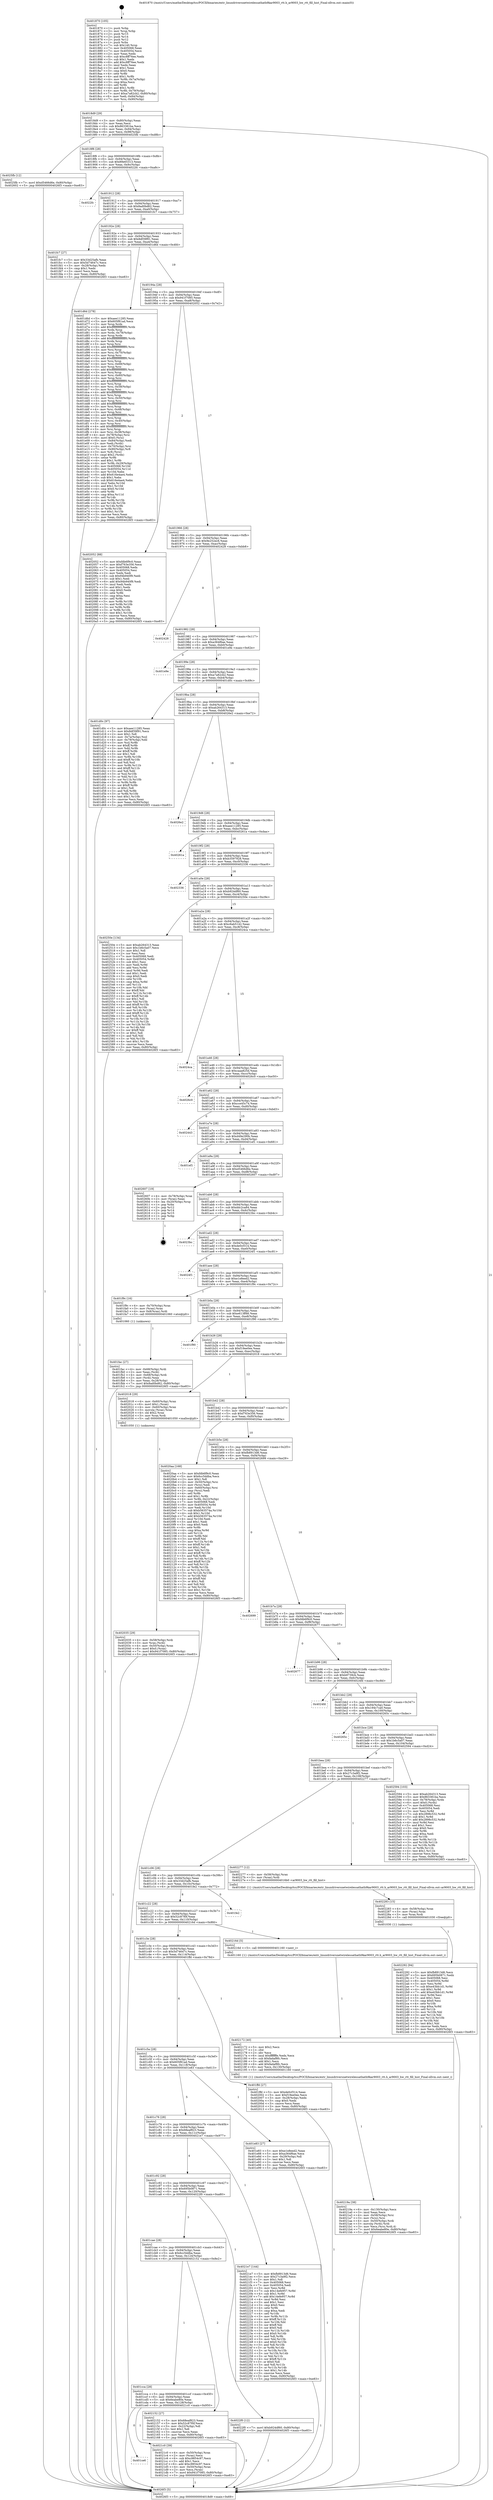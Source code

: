 digraph "0x401870" {
  label = "0x401870 (/mnt/c/Users/mathe/Desktop/tcc/POCII/binaries/extr_linuxdriversnetwirelessathath9kar9003_rtt.h_ar9003_hw_rtt_fill_hist_Final-ollvm.out::main(0))"
  labelloc = "t"
  node[shape=record]

  Entry [label="",width=0.3,height=0.3,shape=circle,fillcolor=black,style=filled]
  "0x4018d9" [label="{
     0x4018d9 [29]\l
     | [instrs]\l
     &nbsp;&nbsp;0x4018d9 \<+3\>: mov -0x80(%rbp),%eax\l
     &nbsp;&nbsp;0x4018dc \<+2\>: mov %eax,%ecx\l
     &nbsp;&nbsp;0x4018de \<+6\>: sub $0x863381ba,%ecx\l
     &nbsp;&nbsp;0x4018e4 \<+6\>: mov %eax,-0x94(%rbp)\l
     &nbsp;&nbsp;0x4018ea \<+6\>: mov %ecx,-0x98(%rbp)\l
     &nbsp;&nbsp;0x4018f0 \<+6\>: je 00000000004025fb \<main+0xd8b\>\l
  }"]
  "0x4025fb" [label="{
     0x4025fb [12]\l
     | [instrs]\l
     &nbsp;&nbsp;0x4025fb \<+7\>: movl $0xd5466d6e,-0x80(%rbp)\l
     &nbsp;&nbsp;0x402602 \<+5\>: jmp 00000000004026f3 \<main+0xe83\>\l
  }"]
  "0x4018f6" [label="{
     0x4018f6 [28]\l
     | [instrs]\l
     &nbsp;&nbsp;0x4018f6 \<+5\>: jmp 00000000004018fb \<main+0x8b\>\l
     &nbsp;&nbsp;0x4018fb \<+6\>: mov -0x94(%rbp),%eax\l
     &nbsp;&nbsp;0x401901 \<+5\>: sub $0x89e65313,%eax\l
     &nbsp;&nbsp;0x401906 \<+6\>: mov %eax,-0x9c(%rbp)\l
     &nbsp;&nbsp;0x40190c \<+6\>: je 00000000004022fc \<main+0xa8c\>\l
  }"]
  Exit [label="",width=0.3,height=0.3,shape=circle,fillcolor=black,style=filled,peripheries=2]
  "0x4022fc" [label="{
     0x4022fc\l
  }", style=dashed]
  "0x401912" [label="{
     0x401912 [28]\l
     | [instrs]\l
     &nbsp;&nbsp;0x401912 \<+5\>: jmp 0000000000401917 \<main+0xa7\>\l
     &nbsp;&nbsp;0x401917 \<+6\>: mov -0x94(%rbp),%eax\l
     &nbsp;&nbsp;0x40191d \<+5\>: sub $0x8ad0bd62,%eax\l
     &nbsp;&nbsp;0x401922 \<+6\>: mov %eax,-0xa0(%rbp)\l
     &nbsp;&nbsp;0x401928 \<+6\>: je 0000000000401fc7 \<main+0x757\>\l
  }"]
  "0x402292" [label="{
     0x402292 [94]\l
     | [instrs]\l
     &nbsp;&nbsp;0x402292 \<+5\>: mov $0xfb8913d6,%ecx\l
     &nbsp;&nbsp;0x402297 \<+5\>: mov $0x695b0871,%edx\l
     &nbsp;&nbsp;0x40229c \<+7\>: mov 0x405068,%esi\l
     &nbsp;&nbsp;0x4022a3 \<+8\>: mov 0x405054,%r8d\l
     &nbsp;&nbsp;0x4022ab \<+3\>: mov %esi,%r9d\l
     &nbsp;&nbsp;0x4022ae \<+7\>: sub $0xe43bb1d1,%r9d\l
     &nbsp;&nbsp;0x4022b5 \<+4\>: sub $0x1,%r9d\l
     &nbsp;&nbsp;0x4022b9 \<+7\>: add $0xe43bb1d1,%r9d\l
     &nbsp;&nbsp;0x4022c0 \<+4\>: imul %r9d,%esi\l
     &nbsp;&nbsp;0x4022c4 \<+3\>: and $0x1,%esi\l
     &nbsp;&nbsp;0x4022c7 \<+3\>: cmp $0x0,%esi\l
     &nbsp;&nbsp;0x4022ca \<+4\>: sete %r10b\l
     &nbsp;&nbsp;0x4022ce \<+4\>: cmp $0xa,%r8d\l
     &nbsp;&nbsp;0x4022d2 \<+4\>: setl %r11b\l
     &nbsp;&nbsp;0x4022d6 \<+3\>: mov %r10b,%bl\l
     &nbsp;&nbsp;0x4022d9 \<+3\>: and %r11b,%bl\l
     &nbsp;&nbsp;0x4022dc \<+3\>: xor %r11b,%r10b\l
     &nbsp;&nbsp;0x4022df \<+3\>: or %r10b,%bl\l
     &nbsp;&nbsp;0x4022e2 \<+3\>: test $0x1,%bl\l
     &nbsp;&nbsp;0x4022e5 \<+3\>: cmovne %edx,%ecx\l
     &nbsp;&nbsp;0x4022e8 \<+3\>: mov %ecx,-0x80(%rbp)\l
     &nbsp;&nbsp;0x4022eb \<+5\>: jmp 00000000004026f3 \<main+0xe83\>\l
  }"]
  "0x401fc7" [label="{
     0x401fc7 [27]\l
     | [instrs]\l
     &nbsp;&nbsp;0x401fc7 \<+5\>: mov $0x33d25afb,%eax\l
     &nbsp;&nbsp;0x401fcc \<+5\>: mov $0x5d74647c,%ecx\l
     &nbsp;&nbsp;0x401fd1 \<+3\>: mov -0x28(%rbp),%edx\l
     &nbsp;&nbsp;0x401fd4 \<+3\>: cmp $0x1,%edx\l
     &nbsp;&nbsp;0x401fd7 \<+3\>: cmovl %ecx,%eax\l
     &nbsp;&nbsp;0x401fda \<+3\>: mov %eax,-0x80(%rbp)\l
     &nbsp;&nbsp;0x401fdd \<+5\>: jmp 00000000004026f3 \<main+0xe83\>\l
  }"]
  "0x40192e" [label="{
     0x40192e [28]\l
     | [instrs]\l
     &nbsp;&nbsp;0x40192e \<+5\>: jmp 0000000000401933 \<main+0xc3\>\l
     &nbsp;&nbsp;0x401933 \<+6\>: mov -0x94(%rbp),%eax\l
     &nbsp;&nbsp;0x401939 \<+5\>: sub $0x8df39f91,%eax\l
     &nbsp;&nbsp;0x40193e \<+6\>: mov %eax,-0xa4(%rbp)\l
     &nbsp;&nbsp;0x401944 \<+6\>: je 0000000000401d6d \<main+0x4fd\>\l
  }"]
  "0x402283" [label="{
     0x402283 [15]\l
     | [instrs]\l
     &nbsp;&nbsp;0x402283 \<+4\>: mov -0x58(%rbp),%rax\l
     &nbsp;&nbsp;0x402287 \<+3\>: mov (%rax),%rax\l
     &nbsp;&nbsp;0x40228a \<+3\>: mov %rax,%rdi\l
     &nbsp;&nbsp;0x40228d \<+5\>: call 0000000000401030 \<free@plt\>\l
     | [calls]\l
     &nbsp;&nbsp;0x401030 \{1\} (unknown)\l
  }"]
  "0x401d6d" [label="{
     0x401d6d [278]\l
     | [instrs]\l
     &nbsp;&nbsp;0x401d6d \<+5\>: mov $0xaee11285,%eax\l
     &nbsp;&nbsp;0x401d72 \<+5\>: mov $0x605f81ad,%ecx\l
     &nbsp;&nbsp;0x401d77 \<+3\>: mov %rsp,%rdx\l
     &nbsp;&nbsp;0x401d7a \<+4\>: add $0xfffffffffffffff0,%rdx\l
     &nbsp;&nbsp;0x401d7e \<+3\>: mov %rdx,%rsp\l
     &nbsp;&nbsp;0x401d81 \<+4\>: mov %rdx,-0x78(%rbp)\l
     &nbsp;&nbsp;0x401d85 \<+3\>: mov %rsp,%rdx\l
     &nbsp;&nbsp;0x401d88 \<+4\>: add $0xfffffffffffffff0,%rdx\l
     &nbsp;&nbsp;0x401d8c \<+3\>: mov %rdx,%rsp\l
     &nbsp;&nbsp;0x401d8f \<+3\>: mov %rsp,%rsi\l
     &nbsp;&nbsp;0x401d92 \<+4\>: add $0xfffffffffffffff0,%rsi\l
     &nbsp;&nbsp;0x401d96 \<+3\>: mov %rsi,%rsp\l
     &nbsp;&nbsp;0x401d99 \<+4\>: mov %rsi,-0x70(%rbp)\l
     &nbsp;&nbsp;0x401d9d \<+3\>: mov %rsp,%rsi\l
     &nbsp;&nbsp;0x401da0 \<+4\>: add $0xfffffffffffffff0,%rsi\l
     &nbsp;&nbsp;0x401da4 \<+3\>: mov %rsi,%rsp\l
     &nbsp;&nbsp;0x401da7 \<+4\>: mov %rsi,-0x68(%rbp)\l
     &nbsp;&nbsp;0x401dab \<+3\>: mov %rsp,%rsi\l
     &nbsp;&nbsp;0x401dae \<+4\>: add $0xfffffffffffffff0,%rsi\l
     &nbsp;&nbsp;0x401db2 \<+3\>: mov %rsi,%rsp\l
     &nbsp;&nbsp;0x401db5 \<+4\>: mov %rsi,-0x60(%rbp)\l
     &nbsp;&nbsp;0x401db9 \<+3\>: mov %rsp,%rsi\l
     &nbsp;&nbsp;0x401dbc \<+4\>: add $0xfffffffffffffff0,%rsi\l
     &nbsp;&nbsp;0x401dc0 \<+3\>: mov %rsi,%rsp\l
     &nbsp;&nbsp;0x401dc3 \<+4\>: mov %rsi,-0x58(%rbp)\l
     &nbsp;&nbsp;0x401dc7 \<+3\>: mov %rsp,%rsi\l
     &nbsp;&nbsp;0x401dca \<+4\>: add $0xfffffffffffffff0,%rsi\l
     &nbsp;&nbsp;0x401dce \<+3\>: mov %rsi,%rsp\l
     &nbsp;&nbsp;0x401dd1 \<+4\>: mov %rsi,-0x50(%rbp)\l
     &nbsp;&nbsp;0x401dd5 \<+3\>: mov %rsp,%rsi\l
     &nbsp;&nbsp;0x401dd8 \<+4\>: add $0xfffffffffffffff0,%rsi\l
     &nbsp;&nbsp;0x401ddc \<+3\>: mov %rsi,%rsp\l
     &nbsp;&nbsp;0x401ddf \<+4\>: mov %rsi,-0x48(%rbp)\l
     &nbsp;&nbsp;0x401de3 \<+3\>: mov %rsp,%rsi\l
     &nbsp;&nbsp;0x401de6 \<+4\>: add $0xfffffffffffffff0,%rsi\l
     &nbsp;&nbsp;0x401dea \<+3\>: mov %rsi,%rsp\l
     &nbsp;&nbsp;0x401ded \<+4\>: mov %rsi,-0x40(%rbp)\l
     &nbsp;&nbsp;0x401df1 \<+3\>: mov %rsp,%rsi\l
     &nbsp;&nbsp;0x401df4 \<+4\>: add $0xfffffffffffffff0,%rsi\l
     &nbsp;&nbsp;0x401df8 \<+3\>: mov %rsi,%rsp\l
     &nbsp;&nbsp;0x401dfb \<+4\>: mov %rsi,-0x38(%rbp)\l
     &nbsp;&nbsp;0x401dff \<+4\>: mov -0x78(%rbp),%rsi\l
     &nbsp;&nbsp;0x401e03 \<+6\>: movl $0x0,(%rsi)\l
     &nbsp;&nbsp;0x401e09 \<+6\>: mov -0x84(%rbp),%edi\l
     &nbsp;&nbsp;0x401e0f \<+2\>: mov %edi,(%rdx)\l
     &nbsp;&nbsp;0x401e11 \<+4\>: mov -0x70(%rbp),%rsi\l
     &nbsp;&nbsp;0x401e15 \<+7\>: mov -0x90(%rbp),%r8\l
     &nbsp;&nbsp;0x401e1c \<+3\>: mov %r8,(%rsi)\l
     &nbsp;&nbsp;0x401e1f \<+3\>: cmpl $0x2,(%rdx)\l
     &nbsp;&nbsp;0x401e22 \<+4\>: setne %r9b\l
     &nbsp;&nbsp;0x401e26 \<+4\>: and $0x1,%r9b\l
     &nbsp;&nbsp;0x401e2a \<+4\>: mov %r9b,-0x29(%rbp)\l
     &nbsp;&nbsp;0x401e2e \<+8\>: mov 0x405068,%r10d\l
     &nbsp;&nbsp;0x401e36 \<+8\>: mov 0x405054,%r11d\l
     &nbsp;&nbsp;0x401e3e \<+3\>: mov %r10d,%ebx\l
     &nbsp;&nbsp;0x401e41 \<+6\>: add $0x616e4ae4,%ebx\l
     &nbsp;&nbsp;0x401e47 \<+3\>: sub $0x1,%ebx\l
     &nbsp;&nbsp;0x401e4a \<+6\>: sub $0x616e4ae4,%ebx\l
     &nbsp;&nbsp;0x401e50 \<+4\>: imul %ebx,%r10d\l
     &nbsp;&nbsp;0x401e54 \<+4\>: and $0x1,%r10d\l
     &nbsp;&nbsp;0x401e58 \<+4\>: cmp $0x0,%r10d\l
     &nbsp;&nbsp;0x401e5c \<+4\>: sete %r9b\l
     &nbsp;&nbsp;0x401e60 \<+4\>: cmp $0xa,%r11d\l
     &nbsp;&nbsp;0x401e64 \<+4\>: setl %r14b\l
     &nbsp;&nbsp;0x401e68 \<+3\>: mov %r9b,%r15b\l
     &nbsp;&nbsp;0x401e6b \<+3\>: and %r14b,%r15b\l
     &nbsp;&nbsp;0x401e6e \<+3\>: xor %r14b,%r9b\l
     &nbsp;&nbsp;0x401e71 \<+3\>: or %r9b,%r15b\l
     &nbsp;&nbsp;0x401e74 \<+4\>: test $0x1,%r15b\l
     &nbsp;&nbsp;0x401e78 \<+3\>: cmovne %ecx,%eax\l
     &nbsp;&nbsp;0x401e7b \<+3\>: mov %eax,-0x80(%rbp)\l
     &nbsp;&nbsp;0x401e7e \<+5\>: jmp 00000000004026f3 \<main+0xe83\>\l
  }"]
  "0x40194a" [label="{
     0x40194a [28]\l
     | [instrs]\l
     &nbsp;&nbsp;0x40194a \<+5\>: jmp 000000000040194f \<main+0xdf\>\l
     &nbsp;&nbsp;0x40194f \<+6\>: mov -0x94(%rbp),%eax\l
     &nbsp;&nbsp;0x401955 \<+5\>: sub $0x941f7085,%eax\l
     &nbsp;&nbsp;0x40195a \<+6\>: mov %eax,-0xa8(%rbp)\l
     &nbsp;&nbsp;0x401960 \<+6\>: je 0000000000402052 \<main+0x7e2\>\l
  }"]
  "0x401ce6" [label="{
     0x401ce6\l
  }", style=dashed]
  "0x402052" [label="{
     0x402052 [88]\l
     | [instrs]\l
     &nbsp;&nbsp;0x402052 \<+5\>: mov $0xfdb6f9c0,%eax\l
     &nbsp;&nbsp;0x402057 \<+5\>: mov $0xf763e356,%ecx\l
     &nbsp;&nbsp;0x40205c \<+7\>: mov 0x405068,%edx\l
     &nbsp;&nbsp;0x402063 \<+7\>: mov 0x405054,%esi\l
     &nbsp;&nbsp;0x40206a \<+2\>: mov %edx,%edi\l
     &nbsp;&nbsp;0x40206c \<+6\>: sub $0x94b940f9,%edi\l
     &nbsp;&nbsp;0x402072 \<+3\>: sub $0x1,%edi\l
     &nbsp;&nbsp;0x402075 \<+6\>: add $0x94b940f9,%edi\l
     &nbsp;&nbsp;0x40207b \<+3\>: imul %edi,%edx\l
     &nbsp;&nbsp;0x40207e \<+3\>: and $0x1,%edx\l
     &nbsp;&nbsp;0x402081 \<+3\>: cmp $0x0,%edx\l
     &nbsp;&nbsp;0x402084 \<+4\>: sete %r8b\l
     &nbsp;&nbsp;0x402088 \<+3\>: cmp $0xa,%esi\l
     &nbsp;&nbsp;0x40208b \<+4\>: setl %r9b\l
     &nbsp;&nbsp;0x40208f \<+3\>: mov %r8b,%r10b\l
     &nbsp;&nbsp;0x402092 \<+3\>: and %r9b,%r10b\l
     &nbsp;&nbsp;0x402095 \<+3\>: xor %r9b,%r8b\l
     &nbsp;&nbsp;0x402098 \<+3\>: or %r8b,%r10b\l
     &nbsp;&nbsp;0x40209b \<+4\>: test $0x1,%r10b\l
     &nbsp;&nbsp;0x40209f \<+3\>: cmovne %ecx,%eax\l
     &nbsp;&nbsp;0x4020a2 \<+3\>: mov %eax,-0x80(%rbp)\l
     &nbsp;&nbsp;0x4020a5 \<+5\>: jmp 00000000004026f3 \<main+0xe83\>\l
  }"]
  "0x401966" [label="{
     0x401966 [28]\l
     | [instrs]\l
     &nbsp;&nbsp;0x401966 \<+5\>: jmp 000000000040196b \<main+0xfb\>\l
     &nbsp;&nbsp;0x40196b \<+6\>: mov -0x94(%rbp),%eax\l
     &nbsp;&nbsp;0x401971 \<+5\>: sub $0x9e252ec6,%eax\l
     &nbsp;&nbsp;0x401976 \<+6\>: mov %eax,-0xac(%rbp)\l
     &nbsp;&nbsp;0x40197c \<+6\>: je 0000000000402428 \<main+0xbb8\>\l
  }"]
  "0x4021c0" [label="{
     0x4021c0 [39]\l
     | [instrs]\l
     &nbsp;&nbsp;0x4021c0 \<+4\>: mov -0x50(%rbp),%rax\l
     &nbsp;&nbsp;0x4021c4 \<+2\>: mov (%rax),%ecx\l
     &nbsp;&nbsp;0x4021c6 \<+6\>: sub $0xc9854c97,%ecx\l
     &nbsp;&nbsp;0x4021cc \<+3\>: add $0x1,%ecx\l
     &nbsp;&nbsp;0x4021cf \<+6\>: add $0xc9854c97,%ecx\l
     &nbsp;&nbsp;0x4021d5 \<+4\>: mov -0x50(%rbp),%rax\l
     &nbsp;&nbsp;0x4021d9 \<+2\>: mov %ecx,(%rax)\l
     &nbsp;&nbsp;0x4021db \<+7\>: movl $0x941f7085,-0x80(%rbp)\l
     &nbsp;&nbsp;0x4021e2 \<+5\>: jmp 00000000004026f3 \<main+0xe83\>\l
  }"]
  "0x402428" [label="{
     0x402428\l
  }", style=dashed]
  "0x401982" [label="{
     0x401982 [28]\l
     | [instrs]\l
     &nbsp;&nbsp;0x401982 \<+5\>: jmp 0000000000401987 \<main+0x117\>\l
     &nbsp;&nbsp;0x401987 \<+6\>: mov -0x94(%rbp),%eax\l
     &nbsp;&nbsp;0x40198d \<+5\>: sub $0xa364f6ae,%eax\l
     &nbsp;&nbsp;0x401992 \<+6\>: mov %eax,-0xb0(%rbp)\l
     &nbsp;&nbsp;0x401998 \<+6\>: je 0000000000401e9e \<main+0x62e\>\l
  }"]
  "0x40219a" [label="{
     0x40219a [38]\l
     | [instrs]\l
     &nbsp;&nbsp;0x40219a \<+6\>: mov -0x130(%rbp),%ecx\l
     &nbsp;&nbsp;0x4021a0 \<+3\>: imul %eax,%ecx\l
     &nbsp;&nbsp;0x4021a3 \<+4\>: mov -0x58(%rbp),%rsi\l
     &nbsp;&nbsp;0x4021a7 \<+3\>: mov (%rsi),%rsi\l
     &nbsp;&nbsp;0x4021aa \<+4\>: mov -0x50(%rbp),%rdi\l
     &nbsp;&nbsp;0x4021ae \<+3\>: movslq (%rdi),%rdi\l
     &nbsp;&nbsp;0x4021b1 \<+3\>: mov %ecx,(%rsi,%rdi,4)\l
     &nbsp;&nbsp;0x4021b4 \<+7\>: movl $0x6eabe80e,-0x80(%rbp)\l
     &nbsp;&nbsp;0x4021bb \<+5\>: jmp 00000000004026f3 \<main+0xe83\>\l
  }"]
  "0x401e9e" [label="{
     0x401e9e\l
  }", style=dashed]
  "0x40199e" [label="{
     0x40199e [28]\l
     | [instrs]\l
     &nbsp;&nbsp;0x40199e \<+5\>: jmp 00000000004019a3 \<main+0x133\>\l
     &nbsp;&nbsp;0x4019a3 \<+6\>: mov -0x94(%rbp),%eax\l
     &nbsp;&nbsp;0x4019a9 \<+5\>: sub $0xa7a82cb2,%eax\l
     &nbsp;&nbsp;0x4019ae \<+6\>: mov %eax,-0xb4(%rbp)\l
     &nbsp;&nbsp;0x4019b4 \<+6\>: je 0000000000401d0c \<main+0x49c\>\l
  }"]
  "0x402172" [label="{
     0x402172 [40]\l
     | [instrs]\l
     &nbsp;&nbsp;0x402172 \<+5\>: mov $0x2,%ecx\l
     &nbsp;&nbsp;0x402177 \<+1\>: cltd\l
     &nbsp;&nbsp;0x402178 \<+2\>: idiv %ecx\l
     &nbsp;&nbsp;0x40217a \<+6\>: imul $0xfffffffe,%edx,%ecx\l
     &nbsp;&nbsp;0x402180 \<+6\>: sub $0xfadaf8fc,%ecx\l
     &nbsp;&nbsp;0x402186 \<+3\>: add $0x1,%ecx\l
     &nbsp;&nbsp;0x402189 \<+6\>: add $0xfadaf8fc,%ecx\l
     &nbsp;&nbsp;0x40218f \<+6\>: mov %ecx,-0x130(%rbp)\l
     &nbsp;&nbsp;0x402195 \<+5\>: call 0000000000401160 \<next_i\>\l
     | [calls]\l
     &nbsp;&nbsp;0x401160 \{1\} (/mnt/c/Users/mathe/Desktop/tcc/POCII/binaries/extr_linuxdriversnetwirelessathath9kar9003_rtt.h_ar9003_hw_rtt_fill_hist_Final-ollvm.out::next_i)\l
  }"]
  "0x401d0c" [label="{
     0x401d0c [97]\l
     | [instrs]\l
     &nbsp;&nbsp;0x401d0c \<+5\>: mov $0xaee11285,%eax\l
     &nbsp;&nbsp;0x401d11 \<+5\>: mov $0x8df39f91,%ecx\l
     &nbsp;&nbsp;0x401d16 \<+2\>: mov $0x1,%dl\l
     &nbsp;&nbsp;0x401d18 \<+4\>: mov -0x7a(%rbp),%sil\l
     &nbsp;&nbsp;0x401d1c \<+4\>: mov -0x79(%rbp),%dil\l
     &nbsp;&nbsp;0x401d20 \<+3\>: mov %sil,%r8b\l
     &nbsp;&nbsp;0x401d23 \<+4\>: xor $0xff,%r8b\l
     &nbsp;&nbsp;0x401d27 \<+3\>: mov %dil,%r9b\l
     &nbsp;&nbsp;0x401d2a \<+4\>: xor $0xff,%r9b\l
     &nbsp;&nbsp;0x401d2e \<+3\>: xor $0x1,%dl\l
     &nbsp;&nbsp;0x401d31 \<+3\>: mov %r8b,%r10b\l
     &nbsp;&nbsp;0x401d34 \<+4\>: and $0xff,%r10b\l
     &nbsp;&nbsp;0x401d38 \<+3\>: and %dl,%sil\l
     &nbsp;&nbsp;0x401d3b \<+3\>: mov %r9b,%r11b\l
     &nbsp;&nbsp;0x401d3e \<+4\>: and $0xff,%r11b\l
     &nbsp;&nbsp;0x401d42 \<+3\>: and %dl,%dil\l
     &nbsp;&nbsp;0x401d45 \<+3\>: or %sil,%r10b\l
     &nbsp;&nbsp;0x401d48 \<+3\>: or %dil,%r11b\l
     &nbsp;&nbsp;0x401d4b \<+3\>: xor %r11b,%r10b\l
     &nbsp;&nbsp;0x401d4e \<+3\>: or %r9b,%r8b\l
     &nbsp;&nbsp;0x401d51 \<+4\>: xor $0xff,%r8b\l
     &nbsp;&nbsp;0x401d55 \<+3\>: or $0x1,%dl\l
     &nbsp;&nbsp;0x401d58 \<+3\>: and %dl,%r8b\l
     &nbsp;&nbsp;0x401d5b \<+3\>: or %r8b,%r10b\l
     &nbsp;&nbsp;0x401d5e \<+4\>: test $0x1,%r10b\l
     &nbsp;&nbsp;0x401d62 \<+3\>: cmovne %ecx,%eax\l
     &nbsp;&nbsp;0x401d65 \<+3\>: mov %eax,-0x80(%rbp)\l
     &nbsp;&nbsp;0x401d68 \<+5\>: jmp 00000000004026f3 \<main+0xe83\>\l
  }"]
  "0x4019ba" [label="{
     0x4019ba [28]\l
     | [instrs]\l
     &nbsp;&nbsp;0x4019ba \<+5\>: jmp 00000000004019bf \<main+0x14f\>\l
     &nbsp;&nbsp;0x4019bf \<+6\>: mov -0x94(%rbp),%eax\l
     &nbsp;&nbsp;0x4019c5 \<+5\>: sub $0xab264313,%eax\l
     &nbsp;&nbsp;0x4019ca \<+6\>: mov %eax,-0xb8(%rbp)\l
     &nbsp;&nbsp;0x4019d0 \<+6\>: je 00000000004026e2 \<main+0xe72\>\l
  }"]
  "0x4026f3" [label="{
     0x4026f3 [5]\l
     | [instrs]\l
     &nbsp;&nbsp;0x4026f3 \<+5\>: jmp 00000000004018d9 \<main+0x69\>\l
  }"]
  "0x401870" [label="{
     0x401870 [105]\l
     | [instrs]\l
     &nbsp;&nbsp;0x401870 \<+1\>: push %rbp\l
     &nbsp;&nbsp;0x401871 \<+3\>: mov %rsp,%rbp\l
     &nbsp;&nbsp;0x401874 \<+2\>: push %r15\l
     &nbsp;&nbsp;0x401876 \<+2\>: push %r14\l
     &nbsp;&nbsp;0x401878 \<+2\>: push %r12\l
     &nbsp;&nbsp;0x40187a \<+1\>: push %rbx\l
     &nbsp;&nbsp;0x40187b \<+7\>: sub $0x140,%rsp\l
     &nbsp;&nbsp;0x401882 \<+7\>: mov 0x405068,%eax\l
     &nbsp;&nbsp;0x401889 \<+7\>: mov 0x405054,%ecx\l
     &nbsp;&nbsp;0x401890 \<+2\>: mov %eax,%edx\l
     &nbsp;&nbsp;0x401892 \<+6\>: sub $0xc8ff76ee,%edx\l
     &nbsp;&nbsp;0x401898 \<+3\>: sub $0x1,%edx\l
     &nbsp;&nbsp;0x40189b \<+6\>: add $0xc8ff76ee,%edx\l
     &nbsp;&nbsp;0x4018a1 \<+3\>: imul %edx,%eax\l
     &nbsp;&nbsp;0x4018a4 \<+3\>: and $0x1,%eax\l
     &nbsp;&nbsp;0x4018a7 \<+3\>: cmp $0x0,%eax\l
     &nbsp;&nbsp;0x4018aa \<+4\>: sete %r8b\l
     &nbsp;&nbsp;0x4018ae \<+4\>: and $0x1,%r8b\l
     &nbsp;&nbsp;0x4018b2 \<+4\>: mov %r8b,-0x7a(%rbp)\l
     &nbsp;&nbsp;0x4018b6 \<+3\>: cmp $0xa,%ecx\l
     &nbsp;&nbsp;0x4018b9 \<+4\>: setl %r8b\l
     &nbsp;&nbsp;0x4018bd \<+4\>: and $0x1,%r8b\l
     &nbsp;&nbsp;0x4018c1 \<+4\>: mov %r8b,-0x79(%rbp)\l
     &nbsp;&nbsp;0x4018c5 \<+7\>: movl $0xa7a82cb2,-0x80(%rbp)\l
     &nbsp;&nbsp;0x4018cc \<+6\>: mov %edi,-0x84(%rbp)\l
     &nbsp;&nbsp;0x4018d2 \<+7\>: mov %rsi,-0x90(%rbp)\l
  }"]
  "0x401cca" [label="{
     0x401cca [28]\l
     | [instrs]\l
     &nbsp;&nbsp;0x401cca \<+5\>: jmp 0000000000401ccf \<main+0x45f\>\l
     &nbsp;&nbsp;0x401ccf \<+6\>: mov -0x94(%rbp),%eax\l
     &nbsp;&nbsp;0x401cd5 \<+5\>: sub $0x6eabe80e,%eax\l
     &nbsp;&nbsp;0x401cda \<+6\>: mov %eax,-0x128(%rbp)\l
     &nbsp;&nbsp;0x401ce0 \<+6\>: je 00000000004021c0 \<main+0x950\>\l
  }"]
  "0x402152" [label="{
     0x402152 [27]\l
     | [instrs]\l
     &nbsp;&nbsp;0x402152 \<+5\>: mov $0x68eaf823,%eax\l
     &nbsp;&nbsp;0x402157 \<+5\>: mov $0x52c87f0f,%ecx\l
     &nbsp;&nbsp;0x40215c \<+3\>: mov -0x22(%rbp),%dl\l
     &nbsp;&nbsp;0x40215f \<+3\>: test $0x1,%dl\l
     &nbsp;&nbsp;0x402162 \<+3\>: cmovne %ecx,%eax\l
     &nbsp;&nbsp;0x402165 \<+3\>: mov %eax,-0x80(%rbp)\l
     &nbsp;&nbsp;0x402168 \<+5\>: jmp 00000000004026f3 \<main+0xe83\>\l
  }"]
  "0x4026e2" [label="{
     0x4026e2\l
  }", style=dashed]
  "0x4019d6" [label="{
     0x4019d6 [28]\l
     | [instrs]\l
     &nbsp;&nbsp;0x4019d6 \<+5\>: jmp 00000000004019db \<main+0x16b\>\l
     &nbsp;&nbsp;0x4019db \<+6\>: mov -0x94(%rbp),%eax\l
     &nbsp;&nbsp;0x4019e1 \<+5\>: sub $0xaee11285,%eax\l
     &nbsp;&nbsp;0x4019e6 \<+6\>: mov %eax,-0xbc(%rbp)\l
     &nbsp;&nbsp;0x4019ec \<+6\>: je 000000000040261a \<main+0xdaa\>\l
  }"]
  "0x401cae" [label="{
     0x401cae [28]\l
     | [instrs]\l
     &nbsp;&nbsp;0x401cae \<+5\>: jmp 0000000000401cb3 \<main+0x443\>\l
     &nbsp;&nbsp;0x401cb3 \<+6\>: mov -0x94(%rbp),%eax\l
     &nbsp;&nbsp;0x401cb9 \<+5\>: sub $0x6cc5ddba,%eax\l
     &nbsp;&nbsp;0x401cbe \<+6\>: mov %eax,-0x124(%rbp)\l
     &nbsp;&nbsp;0x401cc4 \<+6\>: je 0000000000402152 \<main+0x8e2\>\l
  }"]
  "0x40261a" [label="{
     0x40261a\l
  }", style=dashed]
  "0x4019f2" [label="{
     0x4019f2 [28]\l
     | [instrs]\l
     &nbsp;&nbsp;0x4019f2 \<+5\>: jmp 00000000004019f7 \<main+0x187\>\l
     &nbsp;&nbsp;0x4019f7 \<+6\>: mov -0x94(%rbp),%eax\l
     &nbsp;&nbsp;0x4019fd \<+5\>: sub $0xb3597928,%eax\l
     &nbsp;&nbsp;0x401a02 \<+6\>: mov %eax,-0xc0(%rbp)\l
     &nbsp;&nbsp;0x401a08 \<+6\>: je 0000000000402336 \<main+0xac6\>\l
  }"]
  "0x4022f0" [label="{
     0x4022f0 [12]\l
     | [instrs]\l
     &nbsp;&nbsp;0x4022f0 \<+7\>: movl $0xb924df60,-0x80(%rbp)\l
     &nbsp;&nbsp;0x4022f7 \<+5\>: jmp 00000000004026f3 \<main+0xe83\>\l
  }"]
  "0x402336" [label="{
     0x402336\l
  }", style=dashed]
  "0x401a0e" [label="{
     0x401a0e [28]\l
     | [instrs]\l
     &nbsp;&nbsp;0x401a0e \<+5\>: jmp 0000000000401a13 \<main+0x1a3\>\l
     &nbsp;&nbsp;0x401a13 \<+6\>: mov -0x94(%rbp),%eax\l
     &nbsp;&nbsp;0x401a19 \<+5\>: sub $0xb924df60,%eax\l
     &nbsp;&nbsp;0x401a1e \<+6\>: mov %eax,-0xc4(%rbp)\l
     &nbsp;&nbsp;0x401a24 \<+6\>: je 000000000040250e \<main+0xc9e\>\l
  }"]
  "0x401c92" [label="{
     0x401c92 [28]\l
     | [instrs]\l
     &nbsp;&nbsp;0x401c92 \<+5\>: jmp 0000000000401c97 \<main+0x427\>\l
     &nbsp;&nbsp;0x401c97 \<+6\>: mov -0x94(%rbp),%eax\l
     &nbsp;&nbsp;0x401c9d \<+5\>: sub $0x695b0871,%eax\l
     &nbsp;&nbsp;0x401ca2 \<+6\>: mov %eax,-0x120(%rbp)\l
     &nbsp;&nbsp;0x401ca8 \<+6\>: je 00000000004022f0 \<main+0xa80\>\l
  }"]
  "0x40250e" [label="{
     0x40250e [134]\l
     | [instrs]\l
     &nbsp;&nbsp;0x40250e \<+5\>: mov $0xab264313,%eax\l
     &nbsp;&nbsp;0x402513 \<+5\>: mov $0x1b6c5a07,%ecx\l
     &nbsp;&nbsp;0x402518 \<+2\>: mov $0x1,%dl\l
     &nbsp;&nbsp;0x40251a \<+2\>: xor %esi,%esi\l
     &nbsp;&nbsp;0x40251c \<+7\>: mov 0x405068,%edi\l
     &nbsp;&nbsp;0x402523 \<+8\>: mov 0x405054,%r8d\l
     &nbsp;&nbsp;0x40252b \<+3\>: sub $0x1,%esi\l
     &nbsp;&nbsp;0x40252e \<+3\>: mov %edi,%r9d\l
     &nbsp;&nbsp;0x402531 \<+3\>: add %esi,%r9d\l
     &nbsp;&nbsp;0x402534 \<+4\>: imul %r9d,%edi\l
     &nbsp;&nbsp;0x402538 \<+3\>: and $0x1,%edi\l
     &nbsp;&nbsp;0x40253b \<+3\>: cmp $0x0,%edi\l
     &nbsp;&nbsp;0x40253e \<+4\>: sete %r10b\l
     &nbsp;&nbsp;0x402542 \<+4\>: cmp $0xa,%r8d\l
     &nbsp;&nbsp;0x402546 \<+4\>: setl %r11b\l
     &nbsp;&nbsp;0x40254a \<+3\>: mov %r10b,%bl\l
     &nbsp;&nbsp;0x40254d \<+3\>: xor $0xff,%bl\l
     &nbsp;&nbsp;0x402550 \<+3\>: mov %r11b,%r14b\l
     &nbsp;&nbsp;0x402553 \<+4\>: xor $0xff,%r14b\l
     &nbsp;&nbsp;0x402557 \<+3\>: xor $0x1,%dl\l
     &nbsp;&nbsp;0x40255a \<+3\>: mov %bl,%r15b\l
     &nbsp;&nbsp;0x40255d \<+4\>: and $0xff,%r15b\l
     &nbsp;&nbsp;0x402561 \<+3\>: and %dl,%r10b\l
     &nbsp;&nbsp;0x402564 \<+3\>: mov %r14b,%r12b\l
     &nbsp;&nbsp;0x402567 \<+4\>: and $0xff,%r12b\l
     &nbsp;&nbsp;0x40256b \<+3\>: and %dl,%r11b\l
     &nbsp;&nbsp;0x40256e \<+3\>: or %r10b,%r15b\l
     &nbsp;&nbsp;0x402571 \<+3\>: or %r11b,%r12b\l
     &nbsp;&nbsp;0x402574 \<+3\>: xor %r12b,%r15b\l
     &nbsp;&nbsp;0x402577 \<+3\>: or %r14b,%bl\l
     &nbsp;&nbsp;0x40257a \<+3\>: xor $0xff,%bl\l
     &nbsp;&nbsp;0x40257d \<+3\>: or $0x1,%dl\l
     &nbsp;&nbsp;0x402580 \<+2\>: and %dl,%bl\l
     &nbsp;&nbsp;0x402582 \<+3\>: or %bl,%r15b\l
     &nbsp;&nbsp;0x402585 \<+4\>: test $0x1,%r15b\l
     &nbsp;&nbsp;0x402589 \<+3\>: cmovne %ecx,%eax\l
     &nbsp;&nbsp;0x40258c \<+3\>: mov %eax,-0x80(%rbp)\l
     &nbsp;&nbsp;0x40258f \<+5\>: jmp 00000000004026f3 \<main+0xe83\>\l
  }"]
  "0x401a2a" [label="{
     0x401a2a [28]\l
     | [instrs]\l
     &nbsp;&nbsp;0x401a2a \<+5\>: jmp 0000000000401a2f \<main+0x1bf\>\l
     &nbsp;&nbsp;0x401a2f \<+6\>: mov -0x94(%rbp),%eax\l
     &nbsp;&nbsp;0x401a35 \<+5\>: sub $0xc6ab5142,%eax\l
     &nbsp;&nbsp;0x401a3a \<+6\>: mov %eax,-0xc8(%rbp)\l
     &nbsp;&nbsp;0x401a40 \<+6\>: je 00000000004024ca \<main+0xc5a\>\l
  }"]
  "0x4021e7" [label="{
     0x4021e7 [144]\l
     | [instrs]\l
     &nbsp;&nbsp;0x4021e7 \<+5\>: mov $0xfb8913d6,%eax\l
     &nbsp;&nbsp;0x4021ec \<+5\>: mov $0x27c3a9f2,%ecx\l
     &nbsp;&nbsp;0x4021f1 \<+2\>: mov $0x1,%dl\l
     &nbsp;&nbsp;0x4021f3 \<+7\>: mov 0x405068,%esi\l
     &nbsp;&nbsp;0x4021fa \<+7\>: mov 0x405054,%edi\l
     &nbsp;&nbsp;0x402201 \<+3\>: mov %esi,%r8d\l
     &nbsp;&nbsp;0x402204 \<+7\>: sub $0x14efe957,%r8d\l
     &nbsp;&nbsp;0x40220b \<+4\>: sub $0x1,%r8d\l
     &nbsp;&nbsp;0x40220f \<+7\>: add $0x14efe957,%r8d\l
     &nbsp;&nbsp;0x402216 \<+4\>: imul %r8d,%esi\l
     &nbsp;&nbsp;0x40221a \<+3\>: and $0x1,%esi\l
     &nbsp;&nbsp;0x40221d \<+3\>: cmp $0x0,%esi\l
     &nbsp;&nbsp;0x402220 \<+4\>: sete %r9b\l
     &nbsp;&nbsp;0x402224 \<+3\>: cmp $0xa,%edi\l
     &nbsp;&nbsp;0x402227 \<+4\>: setl %r10b\l
     &nbsp;&nbsp;0x40222b \<+3\>: mov %r9b,%r11b\l
     &nbsp;&nbsp;0x40222e \<+4\>: xor $0xff,%r11b\l
     &nbsp;&nbsp;0x402232 \<+3\>: mov %r10b,%bl\l
     &nbsp;&nbsp;0x402235 \<+3\>: xor $0xff,%bl\l
     &nbsp;&nbsp;0x402238 \<+3\>: xor $0x0,%dl\l
     &nbsp;&nbsp;0x40223b \<+3\>: mov %r11b,%r14b\l
     &nbsp;&nbsp;0x40223e \<+4\>: and $0x0,%r14b\l
     &nbsp;&nbsp;0x402242 \<+3\>: and %dl,%r9b\l
     &nbsp;&nbsp;0x402245 \<+3\>: mov %bl,%r15b\l
     &nbsp;&nbsp;0x402248 \<+4\>: and $0x0,%r15b\l
     &nbsp;&nbsp;0x40224c \<+3\>: and %dl,%r10b\l
     &nbsp;&nbsp;0x40224f \<+3\>: or %r9b,%r14b\l
     &nbsp;&nbsp;0x402252 \<+3\>: or %r10b,%r15b\l
     &nbsp;&nbsp;0x402255 \<+3\>: xor %r15b,%r14b\l
     &nbsp;&nbsp;0x402258 \<+3\>: or %bl,%r11b\l
     &nbsp;&nbsp;0x40225b \<+4\>: xor $0xff,%r11b\l
     &nbsp;&nbsp;0x40225f \<+3\>: or $0x0,%dl\l
     &nbsp;&nbsp;0x402262 \<+3\>: and %dl,%r11b\l
     &nbsp;&nbsp;0x402265 \<+3\>: or %r11b,%r14b\l
     &nbsp;&nbsp;0x402268 \<+4\>: test $0x1,%r14b\l
     &nbsp;&nbsp;0x40226c \<+3\>: cmovne %ecx,%eax\l
     &nbsp;&nbsp;0x40226f \<+3\>: mov %eax,-0x80(%rbp)\l
     &nbsp;&nbsp;0x402272 \<+5\>: jmp 00000000004026f3 \<main+0xe83\>\l
  }"]
  "0x4024ca" [label="{
     0x4024ca\l
  }", style=dashed]
  "0x401a46" [label="{
     0x401a46 [28]\l
     | [instrs]\l
     &nbsp;&nbsp;0x401a46 \<+5\>: jmp 0000000000401a4b \<main+0x1db\>\l
     &nbsp;&nbsp;0x401a4b \<+6\>: mov -0x94(%rbp),%eax\l
     &nbsp;&nbsp;0x401a51 \<+5\>: sub $0xcaaa825d,%eax\l
     &nbsp;&nbsp;0x401a56 \<+6\>: mov %eax,-0xcc(%rbp)\l
     &nbsp;&nbsp;0x401a5c \<+6\>: je 00000000004026c0 \<main+0xe50\>\l
  }"]
  "0x402035" [label="{
     0x402035 [29]\l
     | [instrs]\l
     &nbsp;&nbsp;0x402035 \<+4\>: mov -0x58(%rbp),%rdi\l
     &nbsp;&nbsp;0x402039 \<+3\>: mov %rax,(%rdi)\l
     &nbsp;&nbsp;0x40203c \<+4\>: mov -0x50(%rbp),%rax\l
     &nbsp;&nbsp;0x402040 \<+6\>: movl $0x0,(%rax)\l
     &nbsp;&nbsp;0x402046 \<+7\>: movl $0x941f7085,-0x80(%rbp)\l
     &nbsp;&nbsp;0x40204d \<+5\>: jmp 00000000004026f3 \<main+0xe83\>\l
  }"]
  "0x4026c0" [label="{
     0x4026c0\l
  }", style=dashed]
  "0x401a62" [label="{
     0x401a62 [28]\l
     | [instrs]\l
     &nbsp;&nbsp;0x401a62 \<+5\>: jmp 0000000000401a67 \<main+0x1f7\>\l
     &nbsp;&nbsp;0x401a67 \<+6\>: mov -0x94(%rbp),%eax\l
     &nbsp;&nbsp;0x401a6d \<+5\>: sub $0xcce45c74,%eax\l
     &nbsp;&nbsp;0x401a72 \<+6\>: mov %eax,-0xd0(%rbp)\l
     &nbsp;&nbsp;0x401a78 \<+6\>: je 0000000000402443 \<main+0xbd3\>\l
  }"]
  "0x401fac" [label="{
     0x401fac [27]\l
     | [instrs]\l
     &nbsp;&nbsp;0x401fac \<+4\>: mov -0x68(%rbp),%rdi\l
     &nbsp;&nbsp;0x401fb0 \<+2\>: mov %eax,(%rdi)\l
     &nbsp;&nbsp;0x401fb2 \<+4\>: mov -0x68(%rbp),%rdi\l
     &nbsp;&nbsp;0x401fb6 \<+2\>: mov (%rdi),%eax\l
     &nbsp;&nbsp;0x401fb8 \<+3\>: mov %eax,-0x28(%rbp)\l
     &nbsp;&nbsp;0x401fbb \<+7\>: movl $0x8ad0bd62,-0x80(%rbp)\l
     &nbsp;&nbsp;0x401fc2 \<+5\>: jmp 00000000004026f3 \<main+0xe83\>\l
  }"]
  "0x402443" [label="{
     0x402443\l
  }", style=dashed]
  "0x401a7e" [label="{
     0x401a7e [28]\l
     | [instrs]\l
     &nbsp;&nbsp;0x401a7e \<+5\>: jmp 0000000000401a83 \<main+0x213\>\l
     &nbsp;&nbsp;0x401a83 \<+6\>: mov -0x94(%rbp),%eax\l
     &nbsp;&nbsp;0x401a89 \<+5\>: sub $0xd49e290b,%eax\l
     &nbsp;&nbsp;0x401a8e \<+6\>: mov %eax,-0xd4(%rbp)\l
     &nbsp;&nbsp;0x401a94 \<+6\>: je 0000000000401ef1 \<main+0x681\>\l
  }"]
  "0x401c76" [label="{
     0x401c76 [28]\l
     | [instrs]\l
     &nbsp;&nbsp;0x401c76 \<+5\>: jmp 0000000000401c7b \<main+0x40b\>\l
     &nbsp;&nbsp;0x401c7b \<+6\>: mov -0x94(%rbp),%eax\l
     &nbsp;&nbsp;0x401c81 \<+5\>: sub $0x68eaf823,%eax\l
     &nbsp;&nbsp;0x401c86 \<+6\>: mov %eax,-0x11c(%rbp)\l
     &nbsp;&nbsp;0x401c8c \<+6\>: je 00000000004021e7 \<main+0x977\>\l
  }"]
  "0x401ef1" [label="{
     0x401ef1\l
  }", style=dashed]
  "0x401a9a" [label="{
     0x401a9a [28]\l
     | [instrs]\l
     &nbsp;&nbsp;0x401a9a \<+5\>: jmp 0000000000401a9f \<main+0x22f\>\l
     &nbsp;&nbsp;0x401a9f \<+6\>: mov -0x94(%rbp),%eax\l
     &nbsp;&nbsp;0x401aa5 \<+5\>: sub $0xd5466d6e,%eax\l
     &nbsp;&nbsp;0x401aaa \<+6\>: mov %eax,-0xd8(%rbp)\l
     &nbsp;&nbsp;0x401ab0 \<+6\>: je 0000000000402607 \<main+0xd97\>\l
  }"]
  "0x401e83" [label="{
     0x401e83 [27]\l
     | [instrs]\l
     &nbsp;&nbsp;0x401e83 \<+5\>: mov $0xe1e8eed2,%eax\l
     &nbsp;&nbsp;0x401e88 \<+5\>: mov $0xa364f6ae,%ecx\l
     &nbsp;&nbsp;0x401e8d \<+3\>: mov -0x29(%rbp),%dl\l
     &nbsp;&nbsp;0x401e90 \<+3\>: test $0x1,%dl\l
     &nbsp;&nbsp;0x401e93 \<+3\>: cmovne %ecx,%eax\l
     &nbsp;&nbsp;0x401e96 \<+3\>: mov %eax,-0x80(%rbp)\l
     &nbsp;&nbsp;0x401e99 \<+5\>: jmp 00000000004026f3 \<main+0xe83\>\l
  }"]
  "0x402607" [label="{
     0x402607 [19]\l
     | [instrs]\l
     &nbsp;&nbsp;0x402607 \<+4\>: mov -0x78(%rbp),%rax\l
     &nbsp;&nbsp;0x40260b \<+2\>: mov (%rax),%eax\l
     &nbsp;&nbsp;0x40260d \<+4\>: lea -0x20(%rbp),%rsp\l
     &nbsp;&nbsp;0x402611 \<+1\>: pop %rbx\l
     &nbsp;&nbsp;0x402612 \<+2\>: pop %r12\l
     &nbsp;&nbsp;0x402614 \<+2\>: pop %r14\l
     &nbsp;&nbsp;0x402616 \<+2\>: pop %r15\l
     &nbsp;&nbsp;0x402618 \<+1\>: pop %rbp\l
     &nbsp;&nbsp;0x402619 \<+1\>: ret\l
  }"]
  "0x401ab6" [label="{
     0x401ab6 [28]\l
     | [instrs]\l
     &nbsp;&nbsp;0x401ab6 \<+5\>: jmp 0000000000401abb \<main+0x24b\>\l
     &nbsp;&nbsp;0x401abb \<+6\>: mov -0x94(%rbp),%eax\l
     &nbsp;&nbsp;0x401ac1 \<+5\>: sub $0xddc2ca84,%eax\l
     &nbsp;&nbsp;0x401ac6 \<+6\>: mov %eax,-0xdc(%rbp)\l
     &nbsp;&nbsp;0x401acc \<+6\>: je 00000000004023bc \<main+0xb4c\>\l
  }"]
  "0x401c5a" [label="{
     0x401c5a [28]\l
     | [instrs]\l
     &nbsp;&nbsp;0x401c5a \<+5\>: jmp 0000000000401c5f \<main+0x3ef\>\l
     &nbsp;&nbsp;0x401c5f \<+6\>: mov -0x94(%rbp),%eax\l
     &nbsp;&nbsp;0x401c65 \<+5\>: sub $0x605f81ad,%eax\l
     &nbsp;&nbsp;0x401c6a \<+6\>: mov %eax,-0x118(%rbp)\l
     &nbsp;&nbsp;0x401c70 \<+6\>: je 0000000000401e83 \<main+0x613\>\l
  }"]
  "0x4023bc" [label="{
     0x4023bc\l
  }", style=dashed]
  "0x401ad2" [label="{
     0x401ad2 [28]\l
     | [instrs]\l
     &nbsp;&nbsp;0x401ad2 \<+5\>: jmp 0000000000401ad7 \<main+0x267\>\l
     &nbsp;&nbsp;0x401ad7 \<+6\>: mov -0x94(%rbp),%eax\l
     &nbsp;&nbsp;0x401add \<+5\>: sub $0xde0cf314,%eax\l
     &nbsp;&nbsp;0x401ae2 \<+6\>: mov %eax,-0xe0(%rbp)\l
     &nbsp;&nbsp;0x401ae8 \<+6\>: je 00000000004024f1 \<main+0xc81\>\l
  }"]
  "0x401ffd" [label="{
     0x401ffd [27]\l
     | [instrs]\l
     &nbsp;&nbsp;0x401ffd \<+5\>: mov $0xde0cf314,%eax\l
     &nbsp;&nbsp;0x402002 \<+5\>: mov $0xf19ee0ee,%ecx\l
     &nbsp;&nbsp;0x402007 \<+3\>: mov -0x28(%rbp),%edx\l
     &nbsp;&nbsp;0x40200a \<+3\>: cmp $0x0,%edx\l
     &nbsp;&nbsp;0x40200d \<+3\>: cmove %ecx,%eax\l
     &nbsp;&nbsp;0x402010 \<+3\>: mov %eax,-0x80(%rbp)\l
     &nbsp;&nbsp;0x402013 \<+5\>: jmp 00000000004026f3 \<main+0xe83\>\l
  }"]
  "0x4024f1" [label="{
     0x4024f1\l
  }", style=dashed]
  "0x401aee" [label="{
     0x401aee [28]\l
     | [instrs]\l
     &nbsp;&nbsp;0x401aee \<+5\>: jmp 0000000000401af3 \<main+0x283\>\l
     &nbsp;&nbsp;0x401af3 \<+6\>: mov -0x94(%rbp),%eax\l
     &nbsp;&nbsp;0x401af9 \<+5\>: sub $0xe1e8eed2,%eax\l
     &nbsp;&nbsp;0x401afe \<+6\>: mov %eax,-0xe4(%rbp)\l
     &nbsp;&nbsp;0x401b04 \<+6\>: je 0000000000401f9c \<main+0x72c\>\l
  }"]
  "0x401c3e" [label="{
     0x401c3e [28]\l
     | [instrs]\l
     &nbsp;&nbsp;0x401c3e \<+5\>: jmp 0000000000401c43 \<main+0x3d3\>\l
     &nbsp;&nbsp;0x401c43 \<+6\>: mov -0x94(%rbp),%eax\l
     &nbsp;&nbsp;0x401c49 \<+5\>: sub $0x5d74647c,%eax\l
     &nbsp;&nbsp;0x401c4e \<+6\>: mov %eax,-0x114(%rbp)\l
     &nbsp;&nbsp;0x401c54 \<+6\>: je 0000000000401ffd \<main+0x78d\>\l
  }"]
  "0x401f9c" [label="{
     0x401f9c [16]\l
     | [instrs]\l
     &nbsp;&nbsp;0x401f9c \<+4\>: mov -0x70(%rbp),%rax\l
     &nbsp;&nbsp;0x401fa0 \<+3\>: mov (%rax),%rax\l
     &nbsp;&nbsp;0x401fa3 \<+4\>: mov 0x8(%rax),%rdi\l
     &nbsp;&nbsp;0x401fa7 \<+5\>: call 0000000000401060 \<atoi@plt\>\l
     | [calls]\l
     &nbsp;&nbsp;0x401060 \{1\} (unknown)\l
  }"]
  "0x401b0a" [label="{
     0x401b0a [28]\l
     | [instrs]\l
     &nbsp;&nbsp;0x401b0a \<+5\>: jmp 0000000000401b0f \<main+0x29f\>\l
     &nbsp;&nbsp;0x401b0f \<+6\>: mov -0x94(%rbp),%eax\l
     &nbsp;&nbsp;0x401b15 \<+5\>: sub $0xe613ff46,%eax\l
     &nbsp;&nbsp;0x401b1a \<+6\>: mov %eax,-0xe8(%rbp)\l
     &nbsp;&nbsp;0x401b20 \<+6\>: je 0000000000401f90 \<main+0x720\>\l
  }"]
  "0x40216d" [label="{
     0x40216d [5]\l
     | [instrs]\l
     &nbsp;&nbsp;0x40216d \<+5\>: call 0000000000401160 \<next_i\>\l
     | [calls]\l
     &nbsp;&nbsp;0x401160 \{1\} (/mnt/c/Users/mathe/Desktop/tcc/POCII/binaries/extr_linuxdriversnetwirelessathath9kar9003_rtt.h_ar9003_hw_rtt_fill_hist_Final-ollvm.out::next_i)\l
  }"]
  "0x401f90" [label="{
     0x401f90\l
  }", style=dashed]
  "0x401b26" [label="{
     0x401b26 [28]\l
     | [instrs]\l
     &nbsp;&nbsp;0x401b26 \<+5\>: jmp 0000000000401b2b \<main+0x2bb\>\l
     &nbsp;&nbsp;0x401b2b \<+6\>: mov -0x94(%rbp),%eax\l
     &nbsp;&nbsp;0x401b31 \<+5\>: sub $0xf19ee0ee,%eax\l
     &nbsp;&nbsp;0x401b36 \<+6\>: mov %eax,-0xec(%rbp)\l
     &nbsp;&nbsp;0x401b3c \<+6\>: je 0000000000402018 \<main+0x7a8\>\l
  }"]
  "0x401c22" [label="{
     0x401c22 [28]\l
     | [instrs]\l
     &nbsp;&nbsp;0x401c22 \<+5\>: jmp 0000000000401c27 \<main+0x3b7\>\l
     &nbsp;&nbsp;0x401c27 \<+6\>: mov -0x94(%rbp),%eax\l
     &nbsp;&nbsp;0x401c2d \<+5\>: sub $0x52c87f0f,%eax\l
     &nbsp;&nbsp;0x401c32 \<+6\>: mov %eax,-0x110(%rbp)\l
     &nbsp;&nbsp;0x401c38 \<+6\>: je 000000000040216d \<main+0x8fd\>\l
  }"]
  "0x402018" [label="{
     0x402018 [29]\l
     | [instrs]\l
     &nbsp;&nbsp;0x402018 \<+4\>: mov -0x60(%rbp),%rax\l
     &nbsp;&nbsp;0x40201c \<+6\>: movl $0x1,(%rax)\l
     &nbsp;&nbsp;0x402022 \<+4\>: mov -0x60(%rbp),%rax\l
     &nbsp;&nbsp;0x402026 \<+3\>: movslq (%rax),%rax\l
     &nbsp;&nbsp;0x402029 \<+4\>: shl $0x2,%rax\l
     &nbsp;&nbsp;0x40202d \<+3\>: mov %rax,%rdi\l
     &nbsp;&nbsp;0x402030 \<+5\>: call 0000000000401050 \<malloc@plt\>\l
     | [calls]\l
     &nbsp;&nbsp;0x401050 \{1\} (unknown)\l
  }"]
  "0x401b42" [label="{
     0x401b42 [28]\l
     | [instrs]\l
     &nbsp;&nbsp;0x401b42 \<+5\>: jmp 0000000000401b47 \<main+0x2d7\>\l
     &nbsp;&nbsp;0x401b47 \<+6\>: mov -0x94(%rbp),%eax\l
     &nbsp;&nbsp;0x401b4d \<+5\>: sub $0xf763e356,%eax\l
     &nbsp;&nbsp;0x401b52 \<+6\>: mov %eax,-0xf0(%rbp)\l
     &nbsp;&nbsp;0x401b58 \<+6\>: je 00000000004020aa \<main+0x83a\>\l
  }"]
  "0x401fe2" [label="{
     0x401fe2\l
  }", style=dashed]
  "0x4020aa" [label="{
     0x4020aa [168]\l
     | [instrs]\l
     &nbsp;&nbsp;0x4020aa \<+5\>: mov $0xfdb6f9c0,%eax\l
     &nbsp;&nbsp;0x4020af \<+5\>: mov $0x6cc5ddba,%ecx\l
     &nbsp;&nbsp;0x4020b4 \<+2\>: mov $0x1,%dl\l
     &nbsp;&nbsp;0x4020b6 \<+4\>: mov -0x50(%rbp),%rsi\l
     &nbsp;&nbsp;0x4020ba \<+2\>: mov (%rsi),%edi\l
     &nbsp;&nbsp;0x4020bc \<+4\>: mov -0x60(%rbp),%rsi\l
     &nbsp;&nbsp;0x4020c0 \<+2\>: cmp (%rsi),%edi\l
     &nbsp;&nbsp;0x4020c2 \<+4\>: setl %r8b\l
     &nbsp;&nbsp;0x4020c6 \<+4\>: and $0x1,%r8b\l
     &nbsp;&nbsp;0x4020ca \<+4\>: mov %r8b,-0x22(%rbp)\l
     &nbsp;&nbsp;0x4020ce \<+7\>: mov 0x405068,%edi\l
     &nbsp;&nbsp;0x4020d5 \<+8\>: mov 0x405054,%r9d\l
     &nbsp;&nbsp;0x4020dd \<+3\>: mov %edi,%r10d\l
     &nbsp;&nbsp;0x4020e0 \<+7\>: sub $0xb563574a,%r10d\l
     &nbsp;&nbsp;0x4020e7 \<+4\>: sub $0x1,%r10d\l
     &nbsp;&nbsp;0x4020eb \<+7\>: add $0xb563574a,%r10d\l
     &nbsp;&nbsp;0x4020f2 \<+4\>: imul %r10d,%edi\l
     &nbsp;&nbsp;0x4020f6 \<+3\>: and $0x1,%edi\l
     &nbsp;&nbsp;0x4020f9 \<+3\>: cmp $0x0,%edi\l
     &nbsp;&nbsp;0x4020fc \<+4\>: sete %r8b\l
     &nbsp;&nbsp;0x402100 \<+4\>: cmp $0xa,%r9d\l
     &nbsp;&nbsp;0x402104 \<+4\>: setl %r11b\l
     &nbsp;&nbsp;0x402108 \<+3\>: mov %r8b,%bl\l
     &nbsp;&nbsp;0x40210b \<+3\>: xor $0xff,%bl\l
     &nbsp;&nbsp;0x40210e \<+3\>: mov %r11b,%r14b\l
     &nbsp;&nbsp;0x402111 \<+4\>: xor $0xff,%r14b\l
     &nbsp;&nbsp;0x402115 \<+3\>: xor $0x1,%dl\l
     &nbsp;&nbsp;0x402118 \<+3\>: mov %bl,%r15b\l
     &nbsp;&nbsp;0x40211b \<+4\>: and $0xff,%r15b\l
     &nbsp;&nbsp;0x40211f \<+3\>: and %dl,%r8b\l
     &nbsp;&nbsp;0x402122 \<+3\>: mov %r14b,%r12b\l
     &nbsp;&nbsp;0x402125 \<+4\>: and $0xff,%r12b\l
     &nbsp;&nbsp;0x402129 \<+3\>: and %dl,%r11b\l
     &nbsp;&nbsp;0x40212c \<+3\>: or %r8b,%r15b\l
     &nbsp;&nbsp;0x40212f \<+3\>: or %r11b,%r12b\l
     &nbsp;&nbsp;0x402132 \<+3\>: xor %r12b,%r15b\l
     &nbsp;&nbsp;0x402135 \<+3\>: or %r14b,%bl\l
     &nbsp;&nbsp;0x402138 \<+3\>: xor $0xff,%bl\l
     &nbsp;&nbsp;0x40213b \<+3\>: or $0x1,%dl\l
     &nbsp;&nbsp;0x40213e \<+2\>: and %dl,%bl\l
     &nbsp;&nbsp;0x402140 \<+3\>: or %bl,%r15b\l
     &nbsp;&nbsp;0x402143 \<+4\>: test $0x1,%r15b\l
     &nbsp;&nbsp;0x402147 \<+3\>: cmovne %ecx,%eax\l
     &nbsp;&nbsp;0x40214a \<+3\>: mov %eax,-0x80(%rbp)\l
     &nbsp;&nbsp;0x40214d \<+5\>: jmp 00000000004026f3 \<main+0xe83\>\l
  }"]
  "0x401b5e" [label="{
     0x401b5e [28]\l
     | [instrs]\l
     &nbsp;&nbsp;0x401b5e \<+5\>: jmp 0000000000401b63 \<main+0x2f3\>\l
     &nbsp;&nbsp;0x401b63 \<+6\>: mov -0x94(%rbp),%eax\l
     &nbsp;&nbsp;0x401b69 \<+5\>: sub $0xfb8913d6,%eax\l
     &nbsp;&nbsp;0x401b6e \<+6\>: mov %eax,-0xf4(%rbp)\l
     &nbsp;&nbsp;0x401b74 \<+6\>: je 0000000000402699 \<main+0xe29\>\l
  }"]
  "0x401c06" [label="{
     0x401c06 [28]\l
     | [instrs]\l
     &nbsp;&nbsp;0x401c06 \<+5\>: jmp 0000000000401c0b \<main+0x39b\>\l
     &nbsp;&nbsp;0x401c0b \<+6\>: mov -0x94(%rbp),%eax\l
     &nbsp;&nbsp;0x401c11 \<+5\>: sub $0x33d25afb,%eax\l
     &nbsp;&nbsp;0x401c16 \<+6\>: mov %eax,-0x10c(%rbp)\l
     &nbsp;&nbsp;0x401c1c \<+6\>: je 0000000000401fe2 \<main+0x772\>\l
  }"]
  "0x402699" [label="{
     0x402699\l
  }", style=dashed]
  "0x401b7a" [label="{
     0x401b7a [28]\l
     | [instrs]\l
     &nbsp;&nbsp;0x401b7a \<+5\>: jmp 0000000000401b7f \<main+0x30f\>\l
     &nbsp;&nbsp;0x401b7f \<+6\>: mov -0x94(%rbp),%eax\l
     &nbsp;&nbsp;0x401b85 \<+5\>: sub $0xfdb6f9c0,%eax\l
     &nbsp;&nbsp;0x401b8a \<+6\>: mov %eax,-0xf8(%rbp)\l
     &nbsp;&nbsp;0x401b90 \<+6\>: je 0000000000402677 \<main+0xe07\>\l
  }"]
  "0x402277" [label="{
     0x402277 [12]\l
     | [instrs]\l
     &nbsp;&nbsp;0x402277 \<+4\>: mov -0x58(%rbp),%rax\l
     &nbsp;&nbsp;0x40227b \<+3\>: mov (%rax),%rdi\l
     &nbsp;&nbsp;0x40227e \<+5\>: call 00000000004016b0 \<ar9003_hw_rtt_fill_hist\>\l
     | [calls]\l
     &nbsp;&nbsp;0x4016b0 \{1\} (/mnt/c/Users/mathe/Desktop/tcc/POCII/binaries/extr_linuxdriversnetwirelessathath9kar9003_rtt.h_ar9003_hw_rtt_fill_hist_Final-ollvm.out::ar9003_hw_rtt_fill_hist)\l
  }"]
  "0x402677" [label="{
     0x402677\l
  }", style=dashed]
  "0x401b96" [label="{
     0x401b96 [28]\l
     | [instrs]\l
     &nbsp;&nbsp;0x401b96 \<+5\>: jmp 0000000000401b9b \<main+0x32b\>\l
     &nbsp;&nbsp;0x401b9b \<+6\>: mov -0x94(%rbp),%eax\l
     &nbsp;&nbsp;0x401ba1 \<+5\>: sub $0xb9739cb,%eax\l
     &nbsp;&nbsp;0x401ba6 \<+6\>: mov %eax,-0xfc(%rbp)\l
     &nbsp;&nbsp;0x401bac \<+6\>: je 00000000004024fd \<main+0xc8d\>\l
  }"]
  "0x401bea" [label="{
     0x401bea [28]\l
     | [instrs]\l
     &nbsp;&nbsp;0x401bea \<+5\>: jmp 0000000000401bef \<main+0x37f\>\l
     &nbsp;&nbsp;0x401bef \<+6\>: mov -0x94(%rbp),%eax\l
     &nbsp;&nbsp;0x401bf5 \<+5\>: sub $0x27c3a9f2,%eax\l
     &nbsp;&nbsp;0x401bfa \<+6\>: mov %eax,-0x108(%rbp)\l
     &nbsp;&nbsp;0x401c00 \<+6\>: je 0000000000402277 \<main+0xa07\>\l
  }"]
  "0x4024fd" [label="{
     0x4024fd\l
  }", style=dashed]
  "0x401bb2" [label="{
     0x401bb2 [28]\l
     | [instrs]\l
     &nbsp;&nbsp;0x401bb2 \<+5\>: jmp 0000000000401bb7 \<main+0x347\>\l
     &nbsp;&nbsp;0x401bb7 \<+6\>: mov -0x94(%rbp),%eax\l
     &nbsp;&nbsp;0x401bbd \<+5\>: sub $0x194c7ca0,%eax\l
     &nbsp;&nbsp;0x401bc2 \<+6\>: mov %eax,-0x100(%rbp)\l
     &nbsp;&nbsp;0x401bc8 \<+6\>: je 000000000040265c \<main+0xdec\>\l
  }"]
  "0x402594" [label="{
     0x402594 [103]\l
     | [instrs]\l
     &nbsp;&nbsp;0x402594 \<+5\>: mov $0xab264313,%eax\l
     &nbsp;&nbsp;0x402599 \<+5\>: mov $0x863381ba,%ecx\l
     &nbsp;&nbsp;0x40259e \<+4\>: mov -0x78(%rbp),%rdx\l
     &nbsp;&nbsp;0x4025a2 \<+6\>: movl $0x0,(%rdx)\l
     &nbsp;&nbsp;0x4025a8 \<+7\>: mov 0x405068,%esi\l
     &nbsp;&nbsp;0x4025af \<+7\>: mov 0x405054,%edi\l
     &nbsp;&nbsp;0x4025b6 \<+3\>: mov %esi,%r8d\l
     &nbsp;&nbsp;0x4025b9 \<+7\>: sub $0x2898c532,%r8d\l
     &nbsp;&nbsp;0x4025c0 \<+4\>: sub $0x1,%r8d\l
     &nbsp;&nbsp;0x4025c4 \<+7\>: add $0x2898c532,%r8d\l
     &nbsp;&nbsp;0x4025cb \<+4\>: imul %r8d,%esi\l
     &nbsp;&nbsp;0x4025cf \<+3\>: and $0x1,%esi\l
     &nbsp;&nbsp;0x4025d2 \<+3\>: cmp $0x0,%esi\l
     &nbsp;&nbsp;0x4025d5 \<+4\>: sete %r9b\l
     &nbsp;&nbsp;0x4025d9 \<+3\>: cmp $0xa,%edi\l
     &nbsp;&nbsp;0x4025dc \<+4\>: setl %r10b\l
     &nbsp;&nbsp;0x4025e0 \<+3\>: mov %r9b,%r11b\l
     &nbsp;&nbsp;0x4025e3 \<+3\>: and %r10b,%r11b\l
     &nbsp;&nbsp;0x4025e6 \<+3\>: xor %r10b,%r9b\l
     &nbsp;&nbsp;0x4025e9 \<+3\>: or %r9b,%r11b\l
     &nbsp;&nbsp;0x4025ec \<+4\>: test $0x1,%r11b\l
     &nbsp;&nbsp;0x4025f0 \<+3\>: cmovne %ecx,%eax\l
     &nbsp;&nbsp;0x4025f3 \<+3\>: mov %eax,-0x80(%rbp)\l
     &nbsp;&nbsp;0x4025f6 \<+5\>: jmp 00000000004026f3 \<main+0xe83\>\l
  }"]
  "0x40265c" [label="{
     0x40265c\l
  }", style=dashed]
  "0x401bce" [label="{
     0x401bce [28]\l
     | [instrs]\l
     &nbsp;&nbsp;0x401bce \<+5\>: jmp 0000000000401bd3 \<main+0x363\>\l
     &nbsp;&nbsp;0x401bd3 \<+6\>: mov -0x94(%rbp),%eax\l
     &nbsp;&nbsp;0x401bd9 \<+5\>: sub $0x1b6c5a07,%eax\l
     &nbsp;&nbsp;0x401bde \<+6\>: mov %eax,-0x104(%rbp)\l
     &nbsp;&nbsp;0x401be4 \<+6\>: je 0000000000402594 \<main+0xd24\>\l
  }"]
  Entry -> "0x401870" [label=" 1"]
  "0x4018d9" -> "0x4025fb" [label=" 1"]
  "0x4018d9" -> "0x4018f6" [label=" 21"]
  "0x402607" -> Exit [label=" 1"]
  "0x4018f6" -> "0x4022fc" [label=" 0"]
  "0x4018f6" -> "0x401912" [label=" 21"]
  "0x4025fb" -> "0x4026f3" [label=" 1"]
  "0x401912" -> "0x401fc7" [label=" 1"]
  "0x401912" -> "0x40192e" [label=" 20"]
  "0x402594" -> "0x4026f3" [label=" 1"]
  "0x40192e" -> "0x401d6d" [label=" 1"]
  "0x40192e" -> "0x40194a" [label=" 19"]
  "0x40250e" -> "0x4026f3" [label=" 1"]
  "0x40194a" -> "0x402052" [label=" 2"]
  "0x40194a" -> "0x401966" [label=" 17"]
  "0x4022f0" -> "0x4026f3" [label=" 1"]
  "0x401966" -> "0x402428" [label=" 0"]
  "0x401966" -> "0x401982" [label=" 17"]
  "0x402292" -> "0x4026f3" [label=" 1"]
  "0x401982" -> "0x401e9e" [label=" 0"]
  "0x401982" -> "0x40199e" [label=" 17"]
  "0x402277" -> "0x402283" [label=" 1"]
  "0x40199e" -> "0x401d0c" [label=" 1"]
  "0x40199e" -> "0x4019ba" [label=" 16"]
  "0x401d0c" -> "0x4026f3" [label=" 1"]
  "0x401870" -> "0x4018d9" [label=" 1"]
  "0x4026f3" -> "0x4018d9" [label=" 21"]
  "0x4021e7" -> "0x4026f3" [label=" 1"]
  "0x401d6d" -> "0x4026f3" [label=" 1"]
  "0x4021c0" -> "0x4026f3" [label=" 1"]
  "0x4019ba" -> "0x4026e2" [label=" 0"]
  "0x4019ba" -> "0x4019d6" [label=" 16"]
  "0x401cca" -> "0x401ce6" [label=" 0"]
  "0x4019d6" -> "0x40261a" [label=" 0"]
  "0x4019d6" -> "0x4019f2" [label=" 16"]
  "0x402283" -> "0x402292" [label=" 1"]
  "0x4019f2" -> "0x402336" [label=" 0"]
  "0x4019f2" -> "0x401a0e" [label=" 16"]
  "0x40219a" -> "0x4026f3" [label=" 1"]
  "0x401a0e" -> "0x40250e" [label=" 1"]
  "0x401a0e" -> "0x401a2a" [label=" 15"]
  "0x40216d" -> "0x402172" [label=" 1"]
  "0x401a2a" -> "0x4024ca" [label=" 0"]
  "0x401a2a" -> "0x401a46" [label=" 15"]
  "0x402152" -> "0x4026f3" [label=" 2"]
  "0x401a46" -> "0x4026c0" [label=" 0"]
  "0x401a46" -> "0x401a62" [label=" 15"]
  "0x401cae" -> "0x402152" [label=" 2"]
  "0x401a62" -> "0x402443" [label=" 0"]
  "0x401a62" -> "0x401a7e" [label=" 15"]
  "0x401cca" -> "0x4021c0" [label=" 1"]
  "0x401a7e" -> "0x401ef1" [label=" 0"]
  "0x401a7e" -> "0x401a9a" [label=" 15"]
  "0x401c92" -> "0x401cae" [label=" 3"]
  "0x401a9a" -> "0x402607" [label=" 1"]
  "0x401a9a" -> "0x401ab6" [label=" 14"]
  "0x401c92" -> "0x4022f0" [label=" 1"]
  "0x401ab6" -> "0x4023bc" [label=" 0"]
  "0x401ab6" -> "0x401ad2" [label=" 14"]
  "0x401c76" -> "0x401c92" [label=" 4"]
  "0x401ad2" -> "0x4024f1" [label=" 0"]
  "0x401ad2" -> "0x401aee" [label=" 14"]
  "0x401c76" -> "0x4021e7" [label=" 1"]
  "0x401aee" -> "0x401f9c" [label=" 1"]
  "0x401aee" -> "0x401b0a" [label=" 13"]
  "0x4020aa" -> "0x4026f3" [label=" 2"]
  "0x401b0a" -> "0x401f90" [label=" 0"]
  "0x401b0a" -> "0x401b26" [label=" 13"]
  "0x402052" -> "0x4026f3" [label=" 2"]
  "0x401b26" -> "0x402018" [label=" 1"]
  "0x401b26" -> "0x401b42" [label=" 12"]
  "0x402018" -> "0x402035" [label=" 1"]
  "0x401b42" -> "0x4020aa" [label=" 2"]
  "0x401b42" -> "0x401b5e" [label=" 10"]
  "0x401ffd" -> "0x4026f3" [label=" 1"]
  "0x401b5e" -> "0x402699" [label=" 0"]
  "0x401b5e" -> "0x401b7a" [label=" 10"]
  "0x401fac" -> "0x4026f3" [label=" 1"]
  "0x401b7a" -> "0x402677" [label=" 0"]
  "0x401b7a" -> "0x401b96" [label=" 10"]
  "0x401f9c" -> "0x401fac" [label=" 1"]
  "0x401b96" -> "0x4024fd" [label=" 0"]
  "0x401b96" -> "0x401bb2" [label=" 10"]
  "0x401c5a" -> "0x401c76" [label=" 5"]
  "0x401bb2" -> "0x40265c" [label=" 0"]
  "0x401bb2" -> "0x401bce" [label=" 10"]
  "0x401c5a" -> "0x401e83" [label=" 1"]
  "0x401bce" -> "0x402594" [label=" 1"]
  "0x401bce" -> "0x401bea" [label=" 9"]
  "0x401e83" -> "0x4026f3" [label=" 1"]
  "0x401bea" -> "0x402277" [label=" 1"]
  "0x401bea" -> "0x401c06" [label=" 8"]
  "0x401fc7" -> "0x4026f3" [label=" 1"]
  "0x401c06" -> "0x401fe2" [label=" 0"]
  "0x401c06" -> "0x401c22" [label=" 8"]
  "0x402035" -> "0x4026f3" [label=" 1"]
  "0x401c22" -> "0x40216d" [label=" 1"]
  "0x401c22" -> "0x401c3e" [label=" 7"]
  "0x401cae" -> "0x401cca" [label=" 1"]
  "0x401c3e" -> "0x401ffd" [label=" 1"]
  "0x401c3e" -> "0x401c5a" [label=" 6"]
  "0x402172" -> "0x40219a" [label=" 1"]
}
